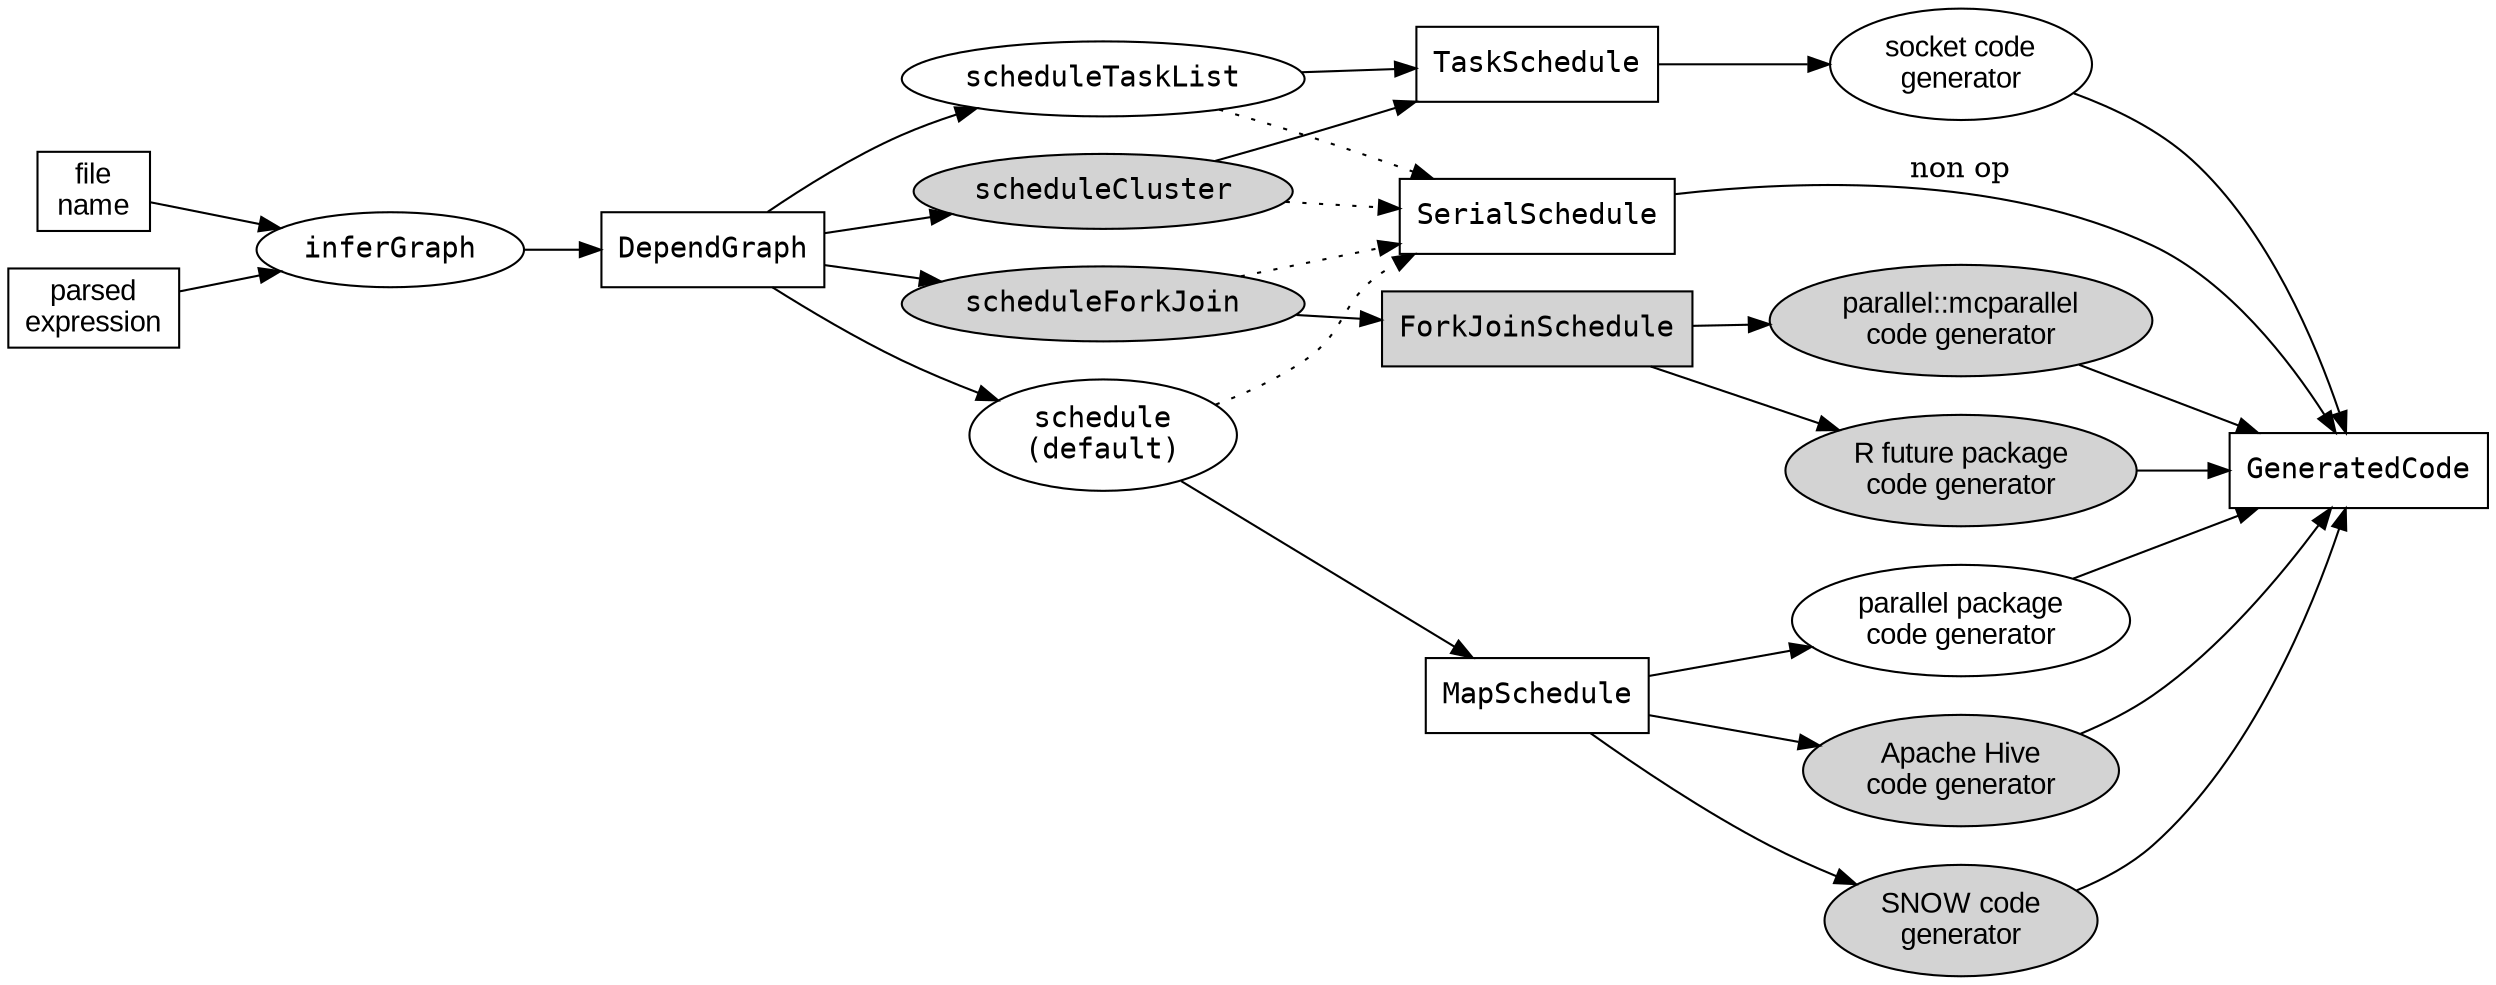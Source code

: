 digraph G {
rankdir = LR;

labeljust=right;

node [shape = "rectangle", fontname = "arial"];
//------------------------------------------------------------
file_name [label = "file\nname"];
parsed_expression [label = "parsed\nexpression"];

node [shape = "rectangle", fontname = "courier"];
//------------------------------------------------------------
DependGraph;
TaskSchedule;
MapSchedule;
SerialSchedule;
GeneratedCode;

node [shape = "oval", fontname = "arial"];
//------------------------------------------------------------
socket_code_generator [label = "socket code\ngenerator"];
parallel_package_code_generator [label = "parallel package\ncode generator"];

node [shape = "oval", fontname = "courier"];
//------------------------------------------------------------
inferGraph;
scheduleTaskList;
map_scheduler [label = "schedule\n(default)"];

node [style = "filled", shape = "oval", fontname = "courier"];
//------------------------------------------------------------
scheduleForkJoin;
scheduleCluster;
ForkJoinSchedule [shape = "rectangle"];

node [fontname = "arial"];
hive_code_generator [label = "Apache Hive\ncode generator"];
snow_code_generator [label = "SNOW code\ngenerator"];
future_code_generator [label = "R future package\ncode generator"];
mcparallel_code_generator [label = "parallel::mcparallel\ncode generator"];


file_name -> inferGraph;
parsed_expression -> inferGraph;
inferGraph -> DependGraph;
DependGraph -> scheduleTaskList;
DependGraph -> map_scheduler;
DependGraph -> scheduleForkJoin;
DependGraph -> scheduleCluster
scheduleTaskList -> TaskSchedule;
scheduleCluster -> TaskSchedule;
map_scheduler -> MapSchedule;
SerialSchedule -> GeneratedCode [label = "non op"];
TaskSchedule -> socket_code_generator;
MapSchedule -> parallel_package_code_generator;
MapSchedule -> hive_code_generator;
MapSchedule -> snow_code_generator;
hive_code_generator -> GeneratedCode;
snow_code_generator -> GeneratedCode;
socket_code_generator -> GeneratedCode;
parallel_package_code_generator -> GeneratedCode;
scheduleForkJoin -> ForkJoinSchedule;
ForkJoinSchedule -> future_code_generator;
ForkJoinSchedule -> mcparallel_code_generator;
future_code_generator -> GeneratedCode;
mcparallel_code_generator -> GeneratedCode;

// Bypass
edge [style = "dotted"];
//------------------------------------------------------------
scheduleTaskList -> SerialSchedule;
map_scheduler -> SerialSchedule;
scheduleForkJoin -> SerialSchedule;
scheduleCluster -> SerialSchedule;
}
